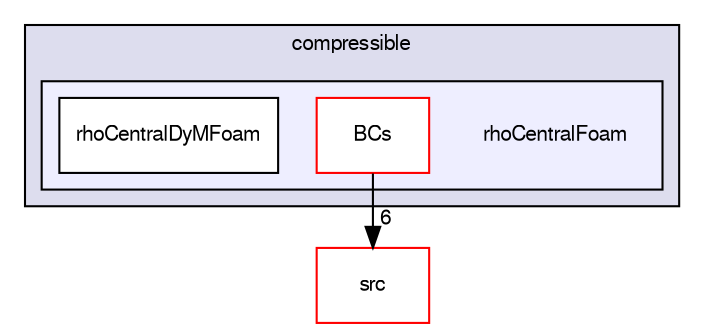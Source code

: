 digraph "applications/solvers/compressible/rhoCentralFoam" {
  bgcolor=transparent;
  compound=true
  node [ fontsize="10", fontname="FreeSans"];
  edge [ labelfontsize="10", labelfontname="FreeSans"];
  subgraph clusterdir_ec6fbd2e4e71296a5c4843bd2aa1db19 {
    graph [ bgcolor="#ddddee", pencolor="black", label="compressible" fontname="FreeSans", fontsize="10", URL="dir_ec6fbd2e4e71296a5c4843bd2aa1db19.html"]
  subgraph clusterdir_8c4f4a8ce07987620cd67e649aa17b87 {
    graph [ bgcolor="#eeeeff", pencolor="black", label="" URL="dir_8c4f4a8ce07987620cd67e649aa17b87.html"];
    dir_8c4f4a8ce07987620cd67e649aa17b87 [shape=plaintext label="rhoCentralFoam"];
    dir_54c0031b8ef4373f0f738562c5f5a67d [shape=box label="BCs" color="red" fillcolor="white" style="filled" URL="dir_54c0031b8ef4373f0f738562c5f5a67d.html"];
    dir_2ec3c2f3fed68448b20cf925ae54dbfa [shape=box label="rhoCentralDyMFoam" color="black" fillcolor="white" style="filled" URL="dir_2ec3c2f3fed68448b20cf925ae54dbfa.html"];
  }
  }
  dir_68267d1309a1af8e8297ef4c3efbcdba [shape=box label="src" color="red" URL="dir_68267d1309a1af8e8297ef4c3efbcdba.html"];
  dir_54c0031b8ef4373f0f738562c5f5a67d->dir_68267d1309a1af8e8297ef4c3efbcdba [headlabel="6", labeldistance=1.5 headhref="dir_000100_000568.html"];
}
